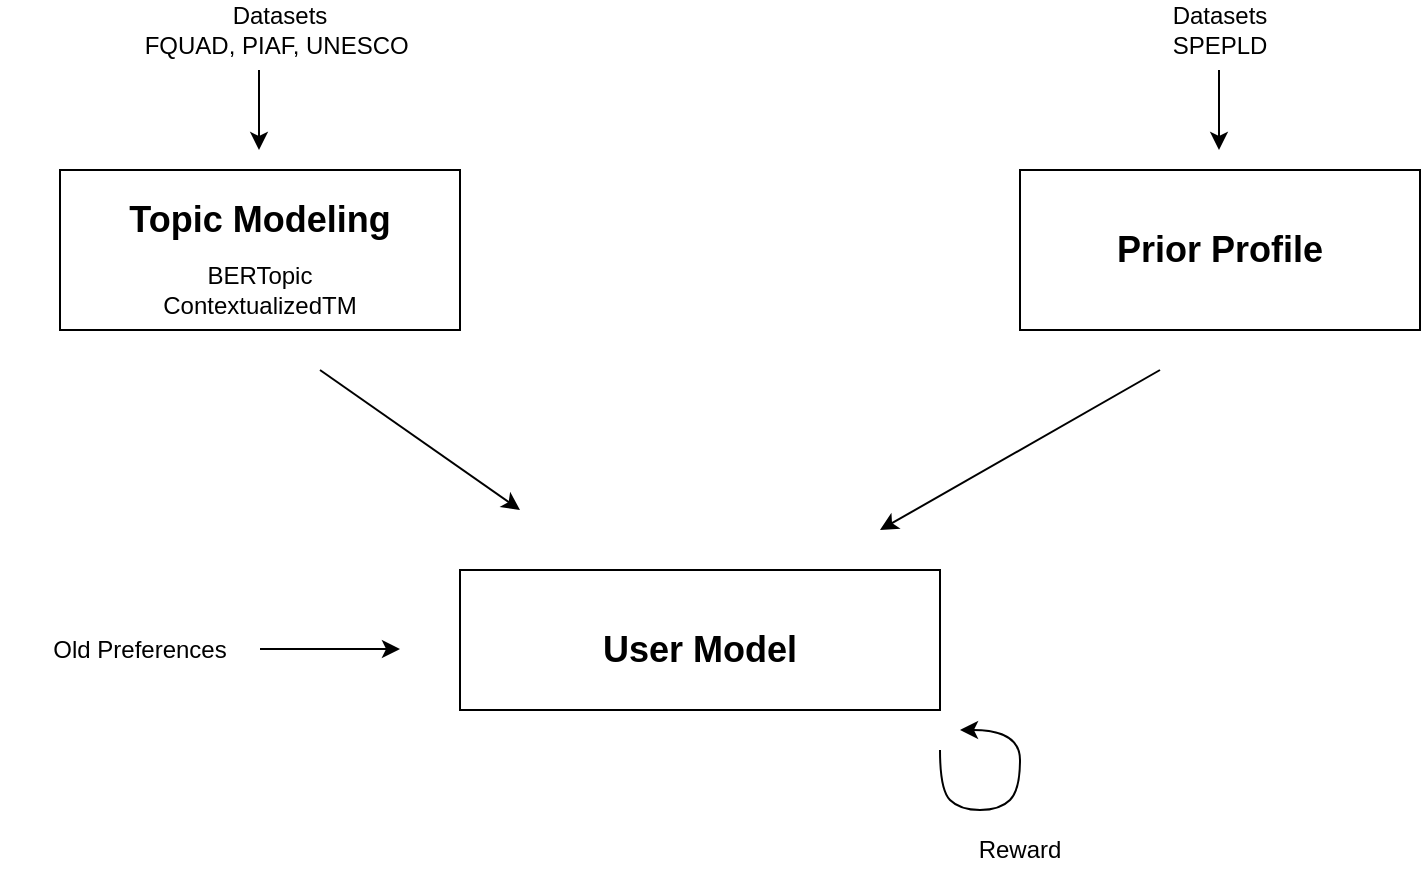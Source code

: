 <mxfile version="16.6.4" type="device"><diagram id="6uYiyIpFDJcwZzFVbjBT" name="Page-1"><mxGraphModel dx="1175" dy="666" grid="1" gridSize="10" guides="1" tooltips="1" connect="1" arrows="1" fold="1" page="1" pageScale="1" pageWidth="850" pageHeight="1100" math="0" shadow="0"><root><mxCell id="0"/><mxCell id="1" parent="0"/><mxCell id="0JPt5w_Vt-qIIymQjuVz-1" value="" style="rounded=0;whiteSpace=wrap;html=1;" parent="1" vertex="1"><mxGeometry x="80" y="120" width="200" height="80" as="geometry"/></mxCell><mxCell id="0JPt5w_Vt-qIIymQjuVz-2" value="" style="rounded=0;whiteSpace=wrap;html=1;" parent="1" vertex="1"><mxGeometry x="560" y="120" width="200" height="80" as="geometry"/></mxCell><mxCell id="0JPt5w_Vt-qIIymQjuVz-3" value="" style="rounded=0;whiteSpace=wrap;html=1;" parent="1" vertex="1"><mxGeometry x="280" y="320" width="240" height="70" as="geometry"/></mxCell><mxCell id="0JPt5w_Vt-qIIymQjuVz-4" value="&lt;b&gt;&lt;font style=&quot;font-size: 18px&quot;&gt;User Model&lt;/font&gt;&lt;/b&gt;" style="text;html=1;strokeColor=none;fillColor=none;align=center;verticalAlign=middle;whiteSpace=wrap;rounded=0;" parent="1" vertex="1"><mxGeometry x="345" y="350" width="110" height="20" as="geometry"/></mxCell><mxCell id="0JPt5w_Vt-qIIymQjuVz-5" value="&lt;font size=&quot;1&quot;&gt;&lt;b style=&quot;font-size: 18px&quot;&gt;Topic Modeling&lt;/b&gt;&lt;/font&gt;" style="text;html=1;strokeColor=none;fillColor=none;align=center;verticalAlign=middle;whiteSpace=wrap;rounded=0;" parent="1" vertex="1"><mxGeometry x="110" y="130" width="140" height="30" as="geometry"/></mxCell><mxCell id="0JPt5w_Vt-qIIymQjuVz-7" value="&lt;font size=&quot;1&quot;&gt;&lt;b style=&quot;font-size: 18px&quot;&gt;Prior Profile&lt;/b&gt;&lt;/font&gt;" style="text;html=1;strokeColor=none;fillColor=none;align=center;verticalAlign=middle;whiteSpace=wrap;rounded=0;" parent="1" vertex="1"><mxGeometry x="590" y="145" width="140" height="30" as="geometry"/></mxCell><mxCell id="0JPt5w_Vt-qIIymQjuVz-8" value="Datasets&lt;br&gt;FQUAD, PIAF, UNESCO&amp;nbsp;" style="text;html=1;strokeColor=none;fillColor=none;align=center;verticalAlign=middle;whiteSpace=wrap;rounded=0;" parent="1" vertex="1"><mxGeometry x="120" y="40" width="140" height="20" as="geometry"/></mxCell><mxCell id="0JPt5w_Vt-qIIymQjuVz-9" value="BERTopic ContextualizedTM" style="text;html=1;strokeColor=none;fillColor=none;align=center;verticalAlign=middle;whiteSpace=wrap;rounded=0;" parent="1" vertex="1"><mxGeometry x="160" y="170" width="40" height="20" as="geometry"/></mxCell><mxCell id="0JPt5w_Vt-qIIymQjuVz-10" value="Old Preferences" style="text;html=1;strokeColor=none;fillColor=none;align=center;verticalAlign=middle;whiteSpace=wrap;rounded=0;" parent="1" vertex="1"><mxGeometry x="50" y="350" width="140" height="20" as="geometry"/></mxCell><mxCell id="0JPt5w_Vt-qIIymQjuVz-11" value="" style="endArrow=classic;html=1;" parent="1" edge="1"><mxGeometry width="50" height="50" relative="1" as="geometry"><mxPoint x="179.5" y="70" as="sourcePoint"/><mxPoint x="179.5" y="110" as="targetPoint"/></mxGeometry></mxCell><mxCell id="0JPt5w_Vt-qIIymQjuVz-13" value="" style="endArrow=classic;html=1;" parent="1" edge="1"><mxGeometry width="50" height="50" relative="1" as="geometry"><mxPoint x="659.5" y="70" as="sourcePoint"/><mxPoint x="659.5" y="110" as="targetPoint"/></mxGeometry></mxCell><mxCell id="0JPt5w_Vt-qIIymQjuVz-14" value="" style="endArrow=classic;html=1;" parent="1" edge="1"><mxGeometry width="50" height="50" relative="1" as="geometry"><mxPoint x="210" y="220" as="sourcePoint"/><mxPoint x="310" y="290" as="targetPoint"/></mxGeometry></mxCell><mxCell id="0JPt5w_Vt-qIIymQjuVz-15" value="" style="endArrow=classic;html=1;" parent="1" edge="1"><mxGeometry width="50" height="50" relative="1" as="geometry"><mxPoint x="630" y="220" as="sourcePoint"/><mxPoint x="490" y="300" as="targetPoint"/></mxGeometry></mxCell><mxCell id="0JPt5w_Vt-qIIymQjuVz-17" value="Datasets&lt;br&gt;SPEPLD" style="text;html=1;strokeColor=none;fillColor=none;align=center;verticalAlign=middle;whiteSpace=wrap;rounded=0;" parent="1" vertex="1"><mxGeometry x="590" y="40" width="140" height="20" as="geometry"/></mxCell><mxCell id="0JPt5w_Vt-qIIymQjuVz-18" value="" style="endArrow=classic;html=1;" parent="1" edge="1"><mxGeometry width="50" height="50" relative="1" as="geometry"><mxPoint x="180" y="359.5" as="sourcePoint"/><mxPoint x="250" y="359.5" as="targetPoint"/></mxGeometry></mxCell><mxCell id="0JPt5w_Vt-qIIymQjuVz-21" value="" style="endArrow=classic;html=1;curved=1;" parent="1" edge="1"><mxGeometry width="50" height="50" relative="1" as="geometry"><mxPoint x="520" y="410" as="sourcePoint"/><mxPoint x="530" y="400" as="targetPoint"/><Array as="points"><mxPoint x="520" y="430"/><mxPoint x="530" y="440"/><mxPoint x="550" y="440"/><mxPoint x="560" y="430"/><mxPoint x="560" y="400"/></Array></mxGeometry></mxCell><mxCell id="0JPt5w_Vt-qIIymQjuVz-22" value="Reward" style="text;html=1;strokeColor=none;fillColor=none;align=center;verticalAlign=middle;whiteSpace=wrap;rounded=0;" parent="1" vertex="1"><mxGeometry x="490" y="450" width="140" height="20" as="geometry"/></mxCell></root></mxGraphModel></diagram></mxfile>
